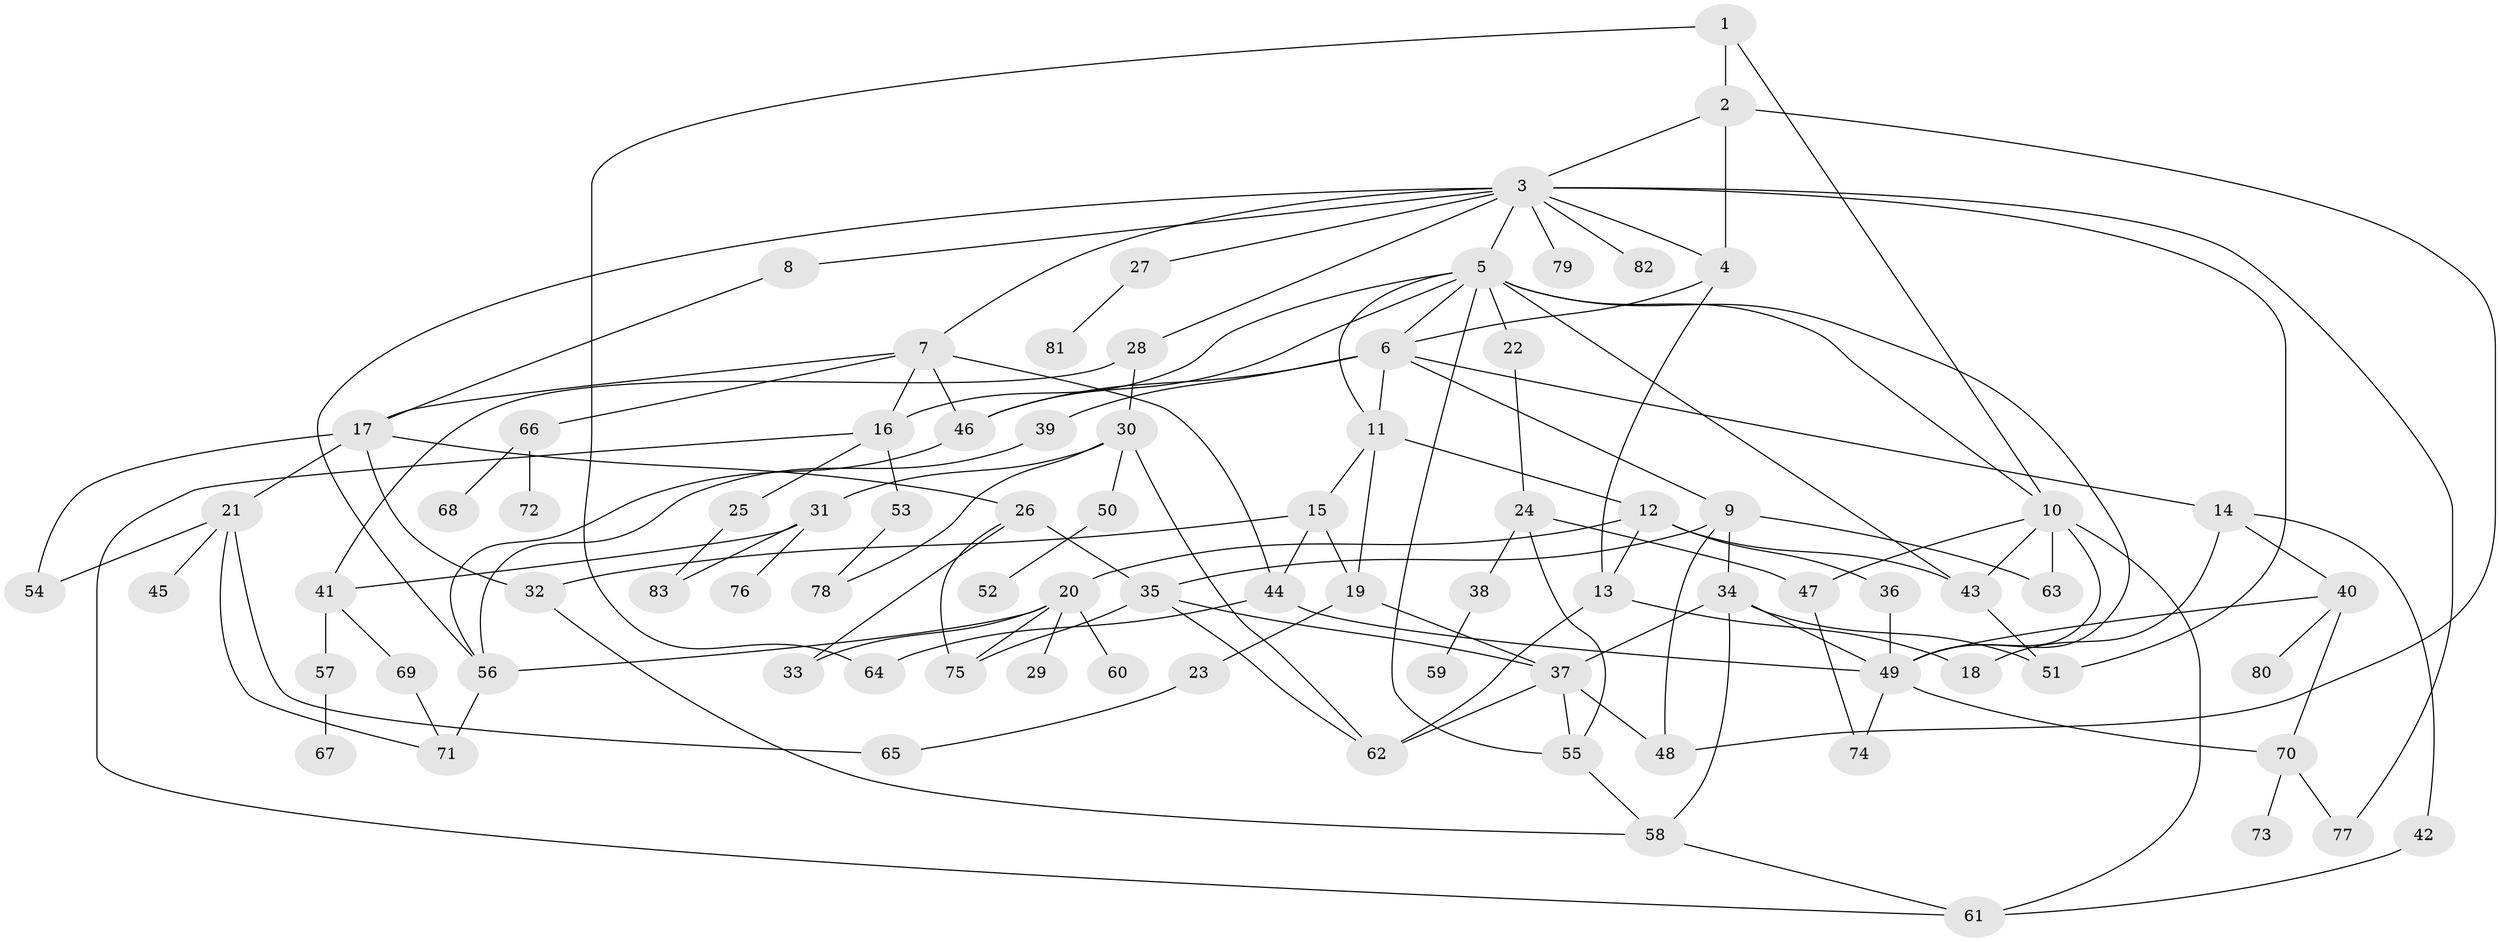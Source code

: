 // original degree distribution, {3: 0.17391304347826086, 4: 0.14492753623188406, 13: 0.007246376811594203, 7: 0.014492753623188406, 6: 0.043478260869565216, 5: 0.07971014492753623, 2: 0.34782608695652173, 1: 0.18840579710144928}
// Generated by graph-tools (version 1.1) at 2025/49/03/04/25 22:49:02]
// undirected, 83 vertices, 138 edges
graph export_dot {
  node [color=gray90,style=filled];
  1;
  2;
  3;
  4;
  5;
  6;
  7;
  8;
  9;
  10;
  11;
  12;
  13;
  14;
  15;
  16;
  17;
  18;
  19;
  20;
  21;
  22;
  23;
  24;
  25;
  26;
  27;
  28;
  29;
  30;
  31;
  32;
  33;
  34;
  35;
  36;
  37;
  38;
  39;
  40;
  41;
  42;
  43;
  44;
  45;
  46;
  47;
  48;
  49;
  50;
  51;
  52;
  53;
  54;
  55;
  56;
  57;
  58;
  59;
  60;
  61;
  62;
  63;
  64;
  65;
  66;
  67;
  68;
  69;
  70;
  71;
  72;
  73;
  74;
  75;
  76;
  77;
  78;
  79;
  80;
  81;
  82;
  83;
  1 -- 2 [weight=1.0];
  1 -- 10 [weight=1.0];
  1 -- 64 [weight=1.0];
  2 -- 3 [weight=1.0];
  2 -- 4 [weight=1.0];
  2 -- 48 [weight=1.0];
  3 -- 4 [weight=1.0];
  3 -- 5 [weight=1.0];
  3 -- 7 [weight=1.0];
  3 -- 8 [weight=1.0];
  3 -- 27 [weight=1.0];
  3 -- 28 [weight=1.0];
  3 -- 51 [weight=1.0];
  3 -- 56 [weight=1.0];
  3 -- 77 [weight=1.0];
  3 -- 79 [weight=1.0];
  3 -- 82 [weight=1.0];
  4 -- 6 [weight=1.0];
  4 -- 13 [weight=1.0];
  5 -- 6 [weight=1.0];
  5 -- 10 [weight=1.0];
  5 -- 11 [weight=1.0];
  5 -- 16 [weight=1.0];
  5 -- 22 [weight=1.0];
  5 -- 43 [weight=4.0];
  5 -- 46 [weight=1.0];
  5 -- 49 [weight=1.0];
  5 -- 55 [weight=1.0];
  6 -- 9 [weight=1.0];
  6 -- 11 [weight=1.0];
  6 -- 14 [weight=1.0];
  6 -- 39 [weight=1.0];
  6 -- 46 [weight=1.0];
  7 -- 16 [weight=1.0];
  7 -- 17 [weight=1.0];
  7 -- 44 [weight=1.0];
  7 -- 46 [weight=1.0];
  7 -- 66 [weight=1.0];
  8 -- 17 [weight=1.0];
  9 -- 34 [weight=2.0];
  9 -- 35 [weight=1.0];
  9 -- 48 [weight=1.0];
  9 -- 63 [weight=2.0];
  10 -- 43 [weight=1.0];
  10 -- 47 [weight=1.0];
  10 -- 49 [weight=1.0];
  10 -- 61 [weight=1.0];
  10 -- 63 [weight=1.0];
  11 -- 12 [weight=1.0];
  11 -- 15 [weight=1.0];
  11 -- 19 [weight=1.0];
  12 -- 13 [weight=1.0];
  12 -- 20 [weight=1.0];
  12 -- 36 [weight=1.0];
  12 -- 43 [weight=1.0];
  13 -- 18 [weight=1.0];
  13 -- 62 [weight=1.0];
  14 -- 18 [weight=1.0];
  14 -- 40 [weight=1.0];
  14 -- 42 [weight=1.0];
  15 -- 19 [weight=1.0];
  15 -- 32 [weight=1.0];
  15 -- 44 [weight=1.0];
  16 -- 25 [weight=1.0];
  16 -- 53 [weight=1.0];
  16 -- 61 [weight=1.0];
  17 -- 21 [weight=2.0];
  17 -- 26 [weight=1.0];
  17 -- 32 [weight=1.0];
  17 -- 54 [weight=1.0];
  19 -- 23 [weight=1.0];
  19 -- 37 [weight=1.0];
  20 -- 29 [weight=1.0];
  20 -- 33 [weight=1.0];
  20 -- 56 [weight=1.0];
  20 -- 60 [weight=1.0];
  20 -- 75 [weight=1.0];
  21 -- 45 [weight=1.0];
  21 -- 54 [weight=1.0];
  21 -- 65 [weight=1.0];
  21 -- 71 [weight=1.0];
  22 -- 24 [weight=1.0];
  23 -- 65 [weight=1.0];
  24 -- 38 [weight=1.0];
  24 -- 47 [weight=1.0];
  24 -- 55 [weight=1.0];
  25 -- 83 [weight=1.0];
  26 -- 33 [weight=1.0];
  26 -- 35 [weight=1.0];
  26 -- 75 [weight=1.0];
  27 -- 81 [weight=1.0];
  28 -- 30 [weight=1.0];
  28 -- 41 [weight=1.0];
  30 -- 31 [weight=1.0];
  30 -- 50 [weight=1.0];
  30 -- 62 [weight=1.0];
  30 -- 78 [weight=1.0];
  31 -- 41 [weight=1.0];
  31 -- 76 [weight=1.0];
  31 -- 83 [weight=1.0];
  32 -- 58 [weight=1.0];
  34 -- 37 [weight=1.0];
  34 -- 49 [weight=1.0];
  34 -- 51 [weight=1.0];
  34 -- 58 [weight=1.0];
  35 -- 37 [weight=1.0];
  35 -- 62 [weight=1.0];
  35 -- 75 [weight=1.0];
  36 -- 49 [weight=1.0];
  37 -- 48 [weight=1.0];
  37 -- 55 [weight=1.0];
  37 -- 62 [weight=1.0];
  38 -- 59 [weight=1.0];
  39 -- 56 [weight=1.0];
  40 -- 49 [weight=1.0];
  40 -- 70 [weight=1.0];
  40 -- 80 [weight=1.0];
  41 -- 57 [weight=1.0];
  41 -- 69 [weight=1.0];
  42 -- 61 [weight=1.0];
  43 -- 51 [weight=1.0];
  44 -- 49 [weight=1.0];
  44 -- 64 [weight=1.0];
  46 -- 56 [weight=1.0];
  47 -- 74 [weight=1.0];
  49 -- 70 [weight=1.0];
  49 -- 74 [weight=1.0];
  50 -- 52 [weight=1.0];
  53 -- 78 [weight=1.0];
  55 -- 58 [weight=1.0];
  56 -- 71 [weight=2.0];
  57 -- 67 [weight=1.0];
  58 -- 61 [weight=1.0];
  66 -- 68 [weight=1.0];
  66 -- 72 [weight=1.0];
  69 -- 71 [weight=1.0];
  70 -- 73 [weight=1.0];
  70 -- 77 [weight=1.0];
}

